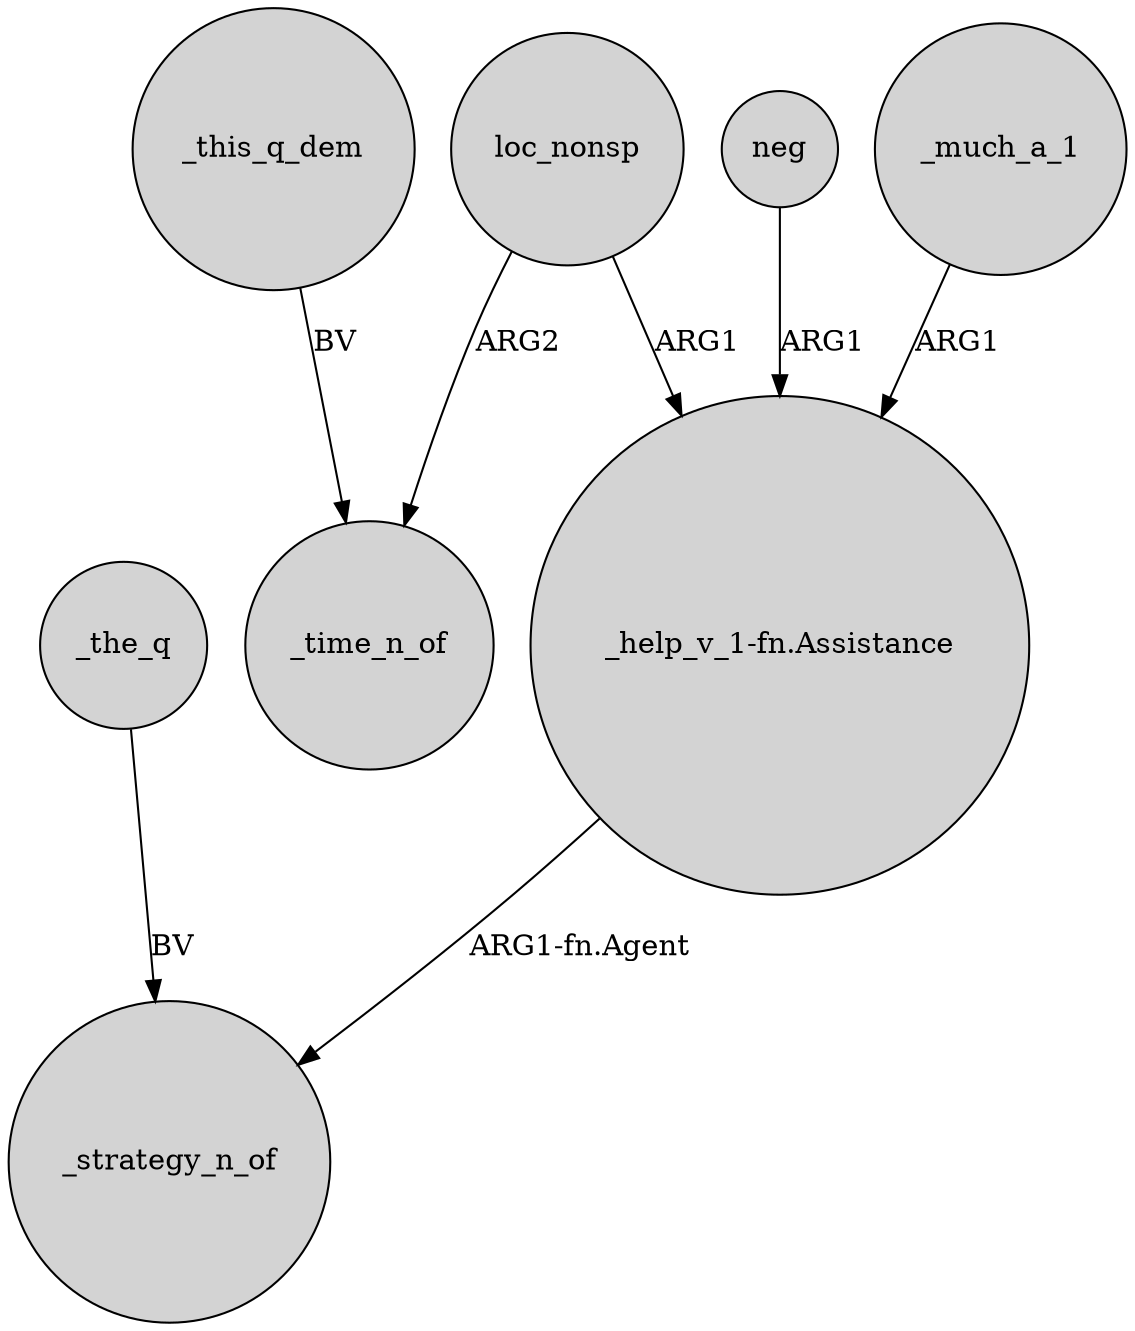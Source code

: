digraph {
	node [shape=circle style=filled]
	_the_q -> _strategy_n_of [label=BV]
	loc_nonsp -> _time_n_of [label=ARG2]
	_much_a_1 -> "_help_v_1-fn.Assistance" [label=ARG1]
	neg -> "_help_v_1-fn.Assistance" [label=ARG1]
	_this_q_dem -> _time_n_of [label=BV]
	loc_nonsp -> "_help_v_1-fn.Assistance" [label=ARG1]
	"_help_v_1-fn.Assistance" -> _strategy_n_of [label="ARG1-fn.Agent"]
}
